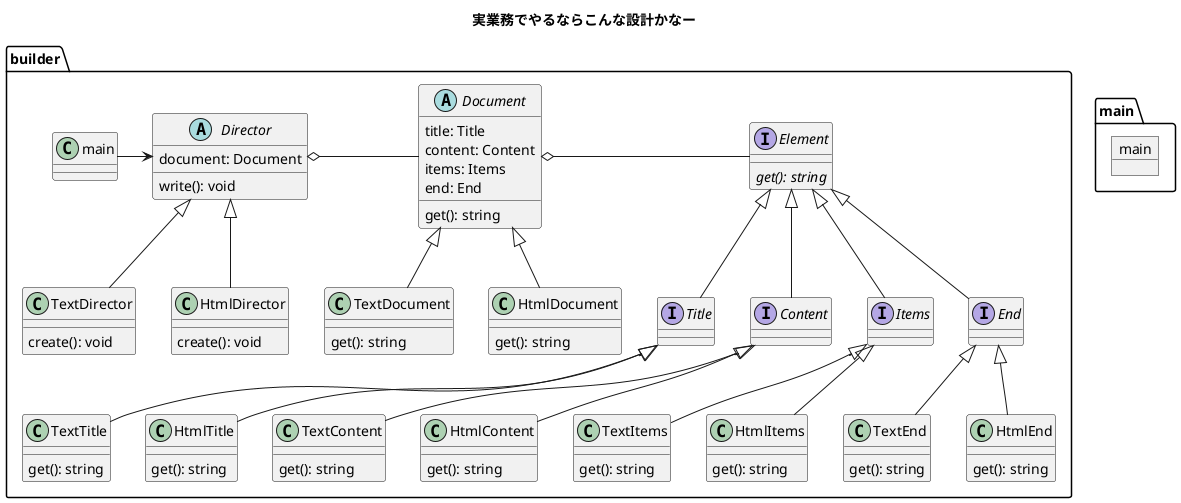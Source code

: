 @startuml

title 実業務でやるならこんな設計かなー

package main {
    object main {
    }
}

package main {
    object main {
    }
}

package builder {

    abstract Director {
        document: Document
        write(): void
    }

    class TextDirector {
        create(): void
    }

    class HtmlDirector {
        create(): void
    }

    Director <|-- TextDirector
    Director <|-- HtmlDirector

    interface Element {
        {abstract} get(): string
    }

    interface Title {
    }

    interface Content {
    }

    interface Items {
    }

    interface End {
    }

    Element <|-- Title
    Element <|-- Content
    Element <|-- Items
    Element <|-- End

    class TextTitle {
        get(): string
    }

    class HtmlTitle {
        get(): string
    }

    Title <|-- TextTitle
    Title <|-- HtmlTitle

    class TextContent {
        get(): string
    }

    class HtmlContent {
        get(): string
    }

    Content <|-- TextContent
    Content <|-- HtmlContent

    class TextItems {
        get(): string
    }

    class HtmlItems {
        get(): string
    }

    Items <|-- TextItems
    Items <|-- HtmlItems

    class TextEnd {
        get(): string
    }

    class HtmlEnd {
        get(): string
    }

    End <|-- TextEnd
    End <|-- HtmlEnd

    abstract Document {
        title: Title
        content: Content
        items: Items
        end: End
        get(): string
    }

    class TextDocument {
        get(): string
    }

    class HtmlDocument {
        get(): string
    }

    Document <|-- TextDocument
    Document <|-- HtmlDocument

    main --right--> Director
    Director o--right-- Document
    Document o--right-- Element
}

@enduml